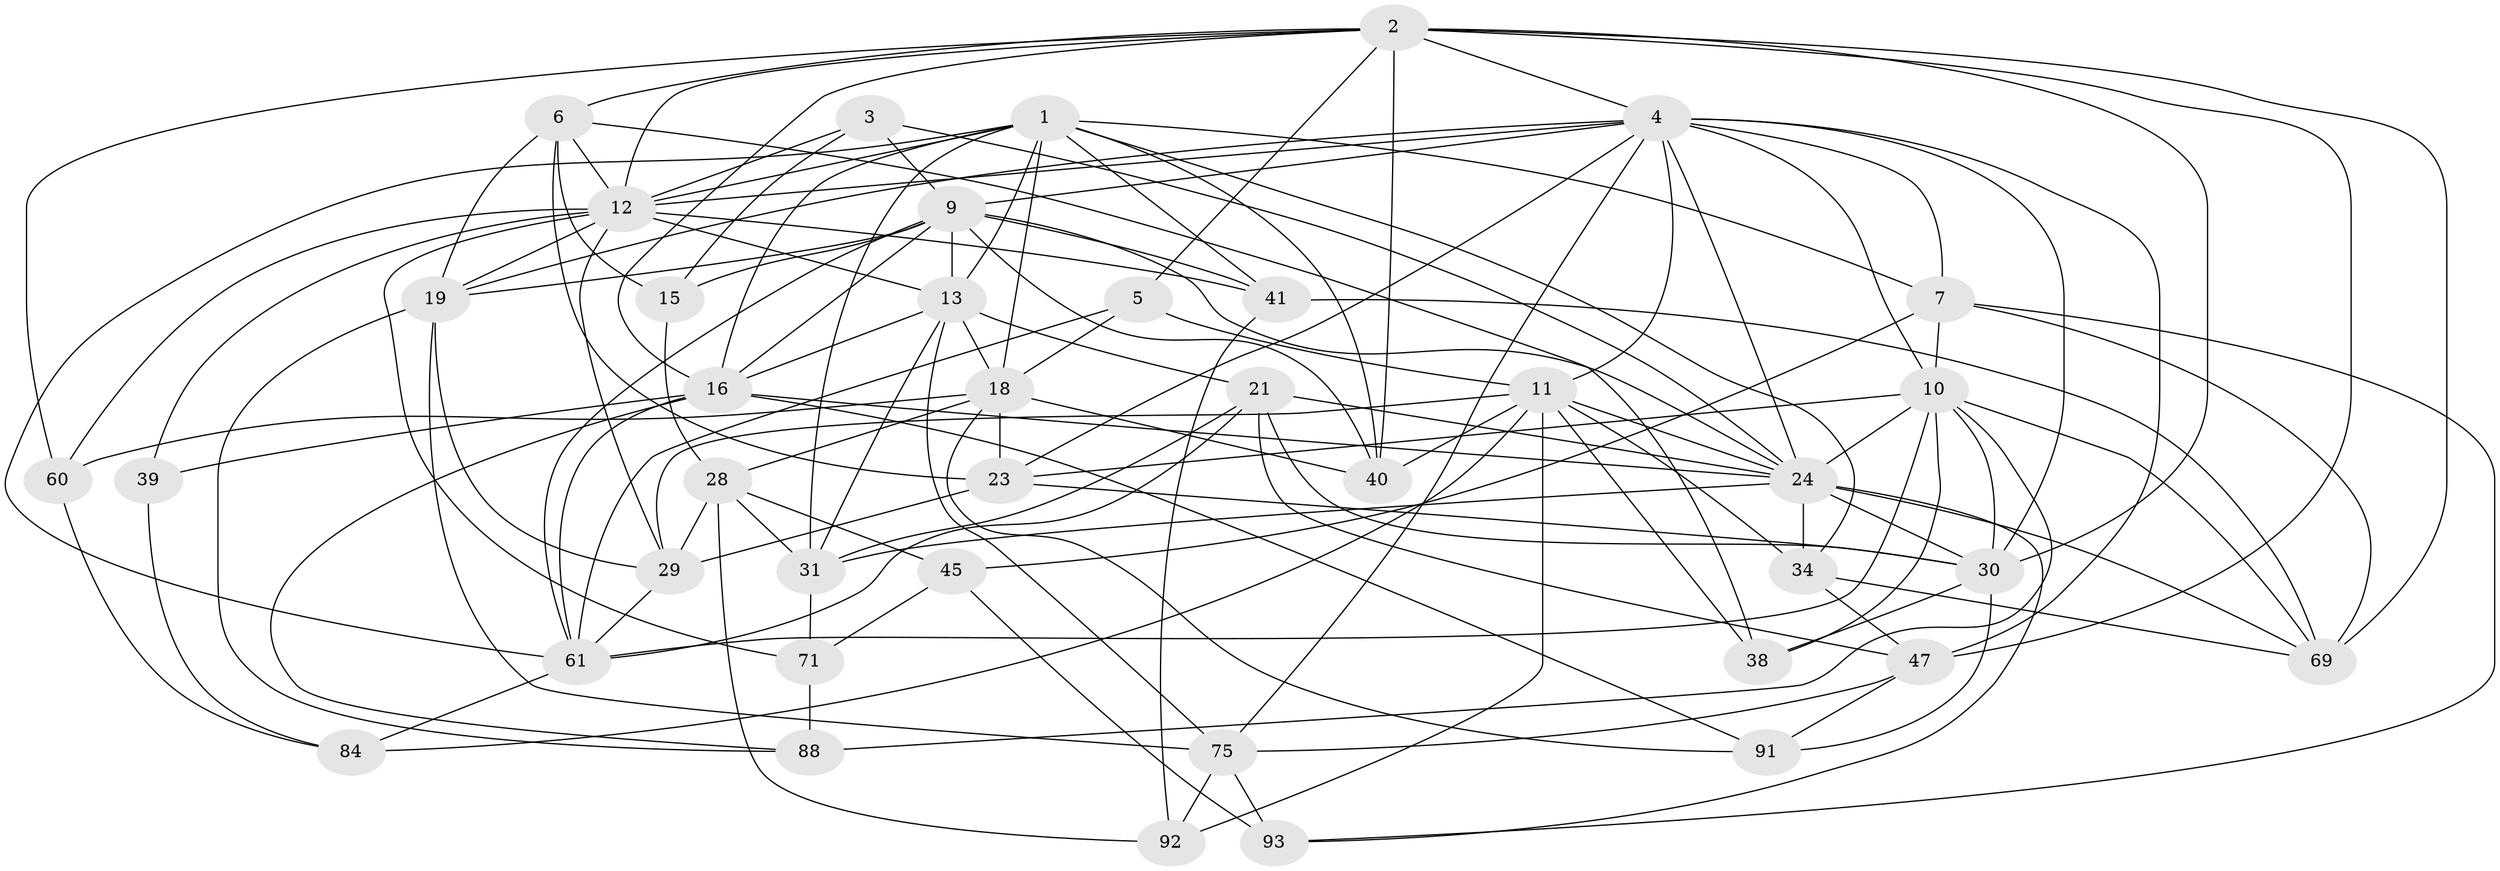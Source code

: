 // original degree distribution, {4: 1.0}
// Generated by graph-tools (version 1.1) at 2025/20/03/04/25 18:20:44]
// undirected, 40 vertices, 129 edges
graph export_dot {
graph [start="1"]
  node [color=gray90,style=filled];
  1 [super="+22+70+46"];
  2 [super="+54+76"];
  3 [super="+27"];
  4 [super="+25"];
  5;
  6 [super="+37"];
  7 [super="+8"];
  9 [super="+58+51"];
  10 [super="+95+77+20"];
  11 [super="+14+57"];
  12 [super="+17+35"];
  13 [super="+85+59"];
  15;
  16 [super="+94+55"];
  18 [super="+43+79"];
  19 [super="+68+36+48"];
  21 [super="+83"];
  23 [super="+49"];
  24 [super="+74+66+56+52"];
  28 [super="+82"];
  29 [super="+64"];
  30 [super="+50+65"];
  31 [super="+32"];
  34 [super="+72"];
  38;
  39;
  40 [super="+63+44"];
  41 [super="+87"];
  45;
  47 [super="+53"];
  60;
  61 [super="+86+80"];
  69 [super="+81"];
  71;
  75 [super="+100"];
  84;
  88;
  91;
  92;
  93;
  1 -- 16;
  1 -- 12;
  1 -- 61;
  1 -- 7;
  1 -- 40;
  1 -- 34;
  1 -- 41;
  1 -- 18;
  1 -- 13;
  1 -- 31;
  2 -- 60;
  2 -- 40;
  2 -- 12;
  2 -- 5;
  2 -- 47;
  2 -- 16;
  2 -- 4;
  2 -- 69;
  2 -- 6;
  2 -- 30;
  3 -- 12 [weight=2];
  3 -- 15;
  3 -- 9;
  3 -- 24 [weight=2];
  4 -- 75;
  4 -- 7;
  4 -- 10;
  4 -- 9;
  4 -- 11;
  4 -- 12;
  4 -- 47;
  4 -- 19;
  4 -- 24;
  4 -- 30;
  4 -- 23;
  5 -- 11;
  5 -- 61;
  5 -- 18;
  6 -- 38;
  6 -- 15;
  6 -- 23;
  6 -- 12;
  6 -- 19;
  7 -- 93;
  7 -- 10;
  7 -- 45;
  7 -- 69;
  9 -- 19 [weight=2];
  9 -- 41 [weight=2];
  9 -- 24;
  9 -- 16;
  9 -- 40;
  9 -- 15;
  9 -- 13;
  9 -- 61;
  10 -- 23;
  10 -- 24 [weight=2];
  10 -- 61;
  10 -- 69;
  10 -- 88;
  10 -- 38;
  10 -- 30;
  11 -- 92;
  11 -- 84;
  11 -- 34;
  11 -- 38;
  11 -- 40 [weight=2];
  11 -- 24;
  11 -- 29;
  12 -- 39 [weight=2];
  12 -- 41;
  12 -- 60;
  12 -- 29;
  12 -- 71;
  12 -- 13;
  12 -- 19;
  13 -- 75;
  13 -- 31;
  13 -- 16;
  13 -- 18;
  13 -- 21;
  15 -- 28;
  16 -- 91;
  16 -- 61;
  16 -- 39;
  16 -- 88;
  16 -- 24 [weight=2];
  18 -- 40;
  18 -- 28;
  18 -- 23;
  18 -- 91;
  18 -- 60;
  19 -- 88;
  19 -- 29;
  19 -- 75;
  21 -- 30;
  21 -- 47;
  21 -- 61;
  21 -- 31;
  21 -- 24;
  23 -- 30;
  23 -- 29;
  24 -- 31;
  24 -- 34 [weight=2];
  24 -- 93;
  24 -- 69;
  24 -- 30;
  28 -- 92;
  28 -- 45;
  28 -- 29;
  28 -- 31;
  29 -- 61;
  30 -- 38;
  30 -- 91;
  31 -- 71;
  34 -- 47;
  34 -- 69;
  39 -- 84;
  41 -- 92;
  41 -- 69;
  45 -- 93;
  45 -- 71;
  47 -- 91;
  47 -- 75;
  60 -- 84;
  61 -- 84;
  71 -- 88;
  75 -- 93;
  75 -- 92;
}
